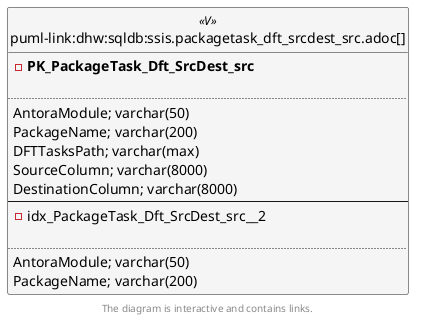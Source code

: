 @startuml
left to right direction
'top to bottom direction
hide circle
'avoide "." issues:
set namespaceSeparator none


skinparam class {
  BackgroundColor White
  BackgroundColor<<FN>> Yellow
  BackgroundColor<<FS>> Yellow
  BackgroundColor<<FT>> LightGray
  BackgroundColor<<IF>> Yellow
  BackgroundColor<<IS>> Yellow
  BackgroundColor<<P>> Aqua
  BackgroundColor<<PC>> Aqua
  BackgroundColor<<SN>> Yellow
  BackgroundColor<<SO>> SlateBlue
  BackgroundColor<<TF>> LightGray
  BackgroundColor<<TR>> Tomato
  BackgroundColor<<U>> White
  BackgroundColor<<V>> WhiteSmoke
  BackgroundColor<<X>> Aqua
  BackgroundColor<<external>> AliceBlue
}


entity "puml-link:dhw:sqldb:ssis.packagetask_dft_srcdest_src.adoc[]" as ssis.PackageTask_Dft_SrcDest_src << V >> {
- **PK_PackageTask_Dft_SrcDest_src**

..
AntoraModule; varchar(50)
PackageName; varchar(200)
DFTTasksPath; varchar(max)
SourceColumn; varchar(8000)
DestinationColumn; varchar(8000)
--
- idx_PackageTask_Dft_SrcDest_src__2

..
AntoraModule; varchar(50)
PackageName; varchar(200)
}

footer The diagram is interactive and contains links.
@enduml

